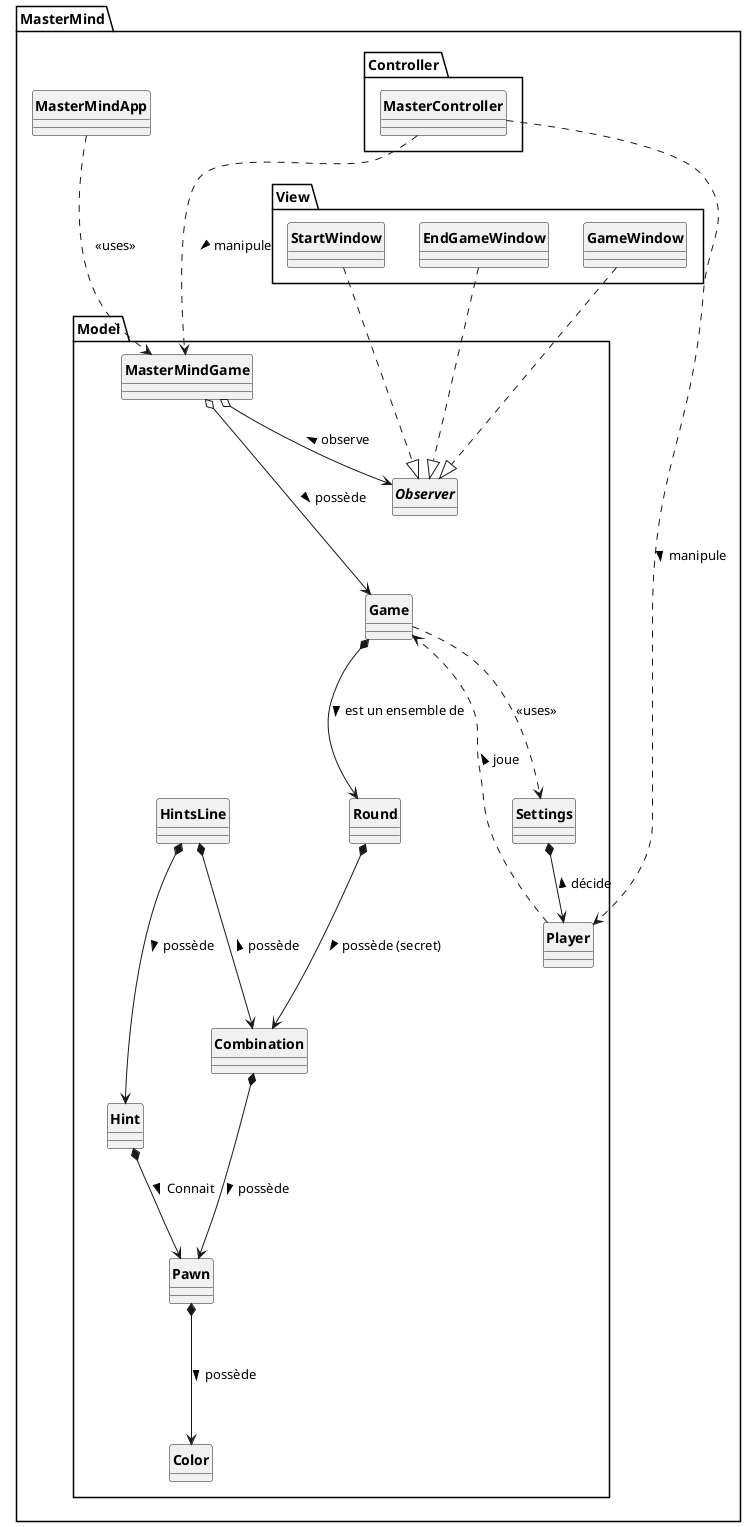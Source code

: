 @startuml
'https://plantuml.com/class-diagram
skinparam style strictuml
skinparam classAttributeIconSize 0
skinparam classFontStyle Bold
hide enum methods
hide interface attributes

package MasterMind{
    class MasterMindApp{
    }
        package Controller{
            class MasterController{
            }
        }
        package Model {
            class MasterMindGame{
            }
            class Pawn{
            }
            enum Color{
            }
            class Hint{
            }
            class HintsLine{
            }
            interface Observer{
            }
            class Round{
            }
            class Game{
            }
            class Combination{
            }
            class Player{
            }
            class Settings{
            }
        }
        package View {
            class GameWindow {
            }
            class StartWindow{
            }
            class EndGameWindow{
            }
        }
}

'Base pas ouf mais c'est un début'
'####VUES####'
GameWindow ...|> Observer
StartWindow ...|> Observer
EndGameWindow ...|> Observer
'####MODEL####'
HintsLine *---> Hint : > possède
Combination *---> Pawn : > possède
Pawn *---> Color : > possède
Game *---> Round : > est un ensemble de
Hint *--> Pawn : > Connait
HintsLine *---> Combination : < possède
MasterMindGame o--> Observer : < observe
Round *---> Combination : > possède (secret)
MasterMindGame o---> Game : > possède
Settings *--> Player : < décide
Game ...> Settings : <<uses>>
Player ..> Game : > joue
'####CONTROLLER####'
MasterController ...> MasterMindGame : > manipule
MasterController ...> Player : > manipule
'####MAIN####'
MasterMindApp ...> MasterMindGame : <<uses>>
@enduml